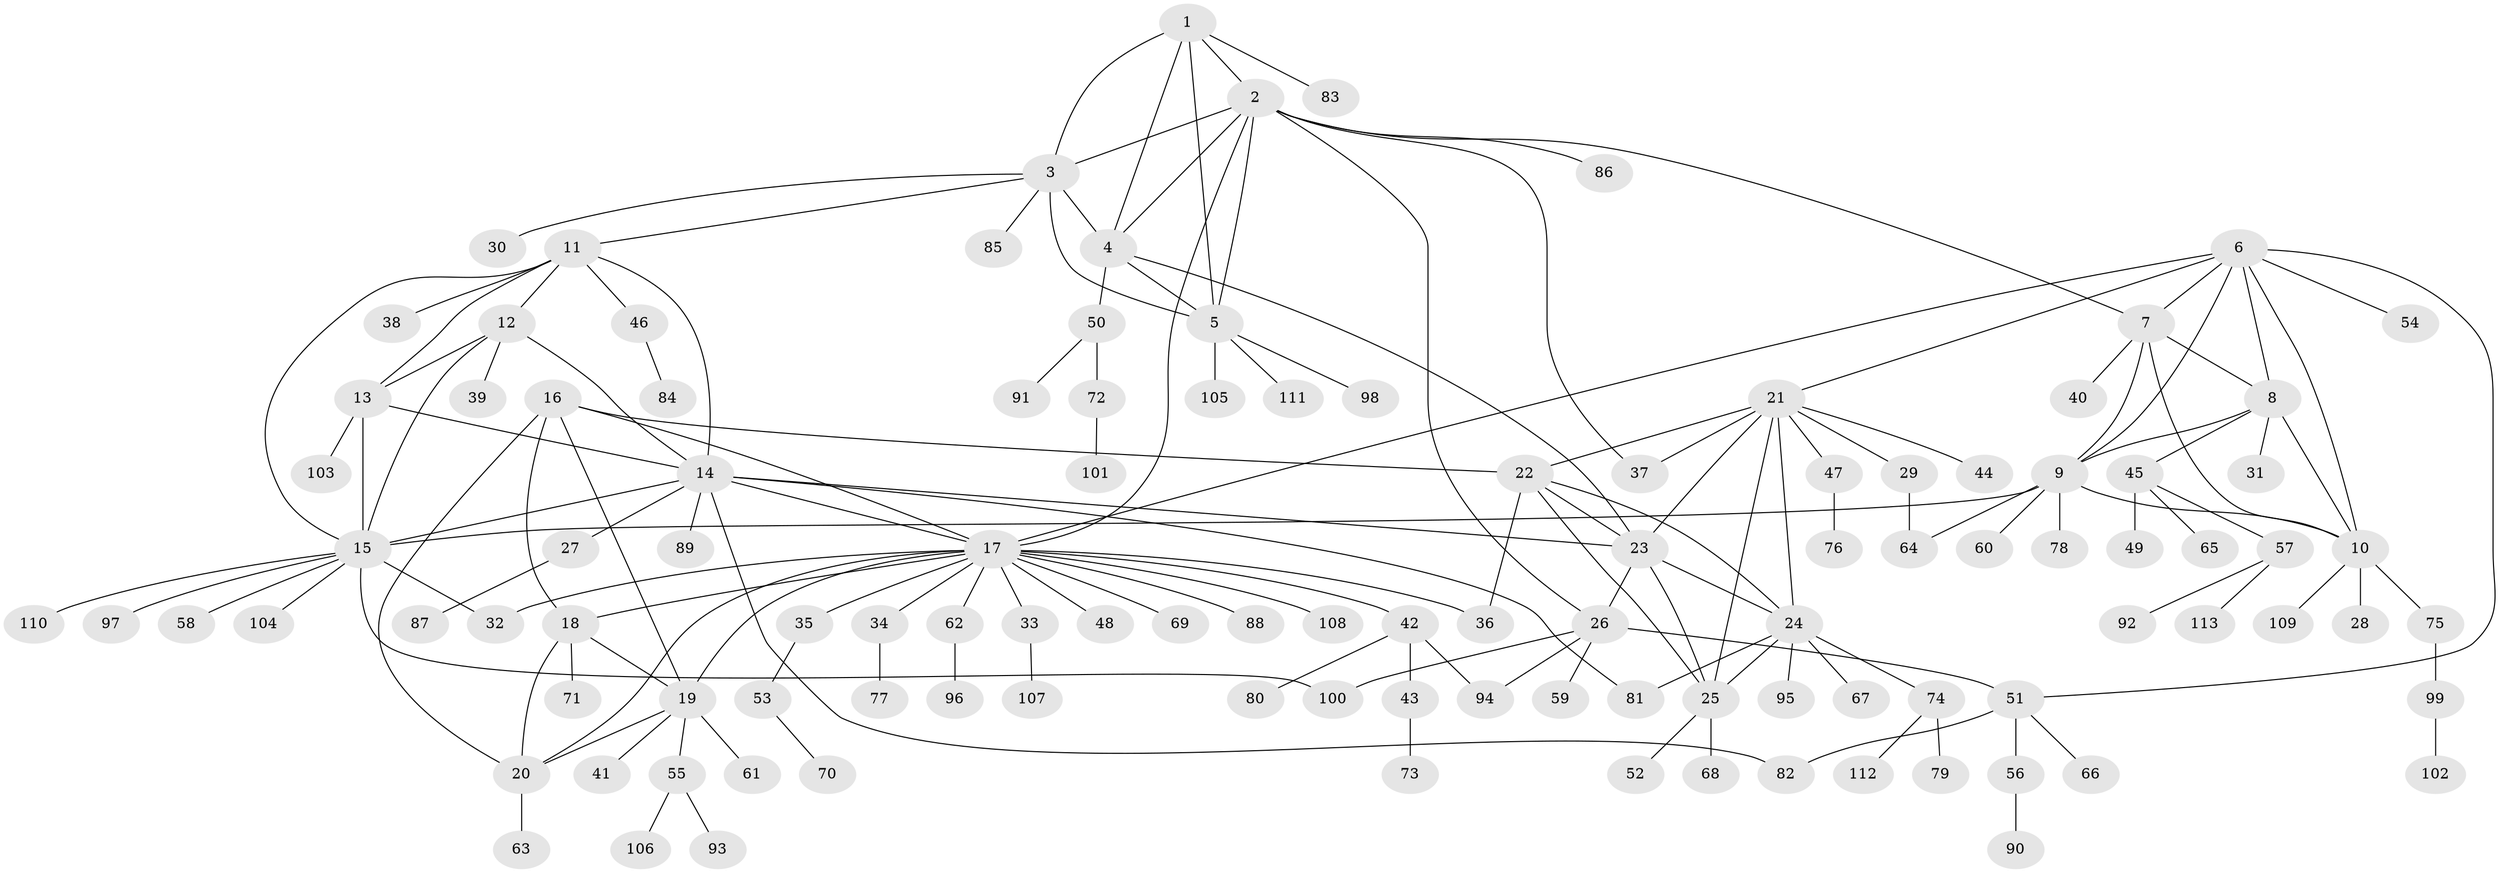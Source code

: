 // Generated by graph-tools (version 1.1) at 2025/16/03/09/25 04:16:11]
// undirected, 113 vertices, 158 edges
graph export_dot {
graph [start="1"]
  node [color=gray90,style=filled];
  1;
  2;
  3;
  4;
  5;
  6;
  7;
  8;
  9;
  10;
  11;
  12;
  13;
  14;
  15;
  16;
  17;
  18;
  19;
  20;
  21;
  22;
  23;
  24;
  25;
  26;
  27;
  28;
  29;
  30;
  31;
  32;
  33;
  34;
  35;
  36;
  37;
  38;
  39;
  40;
  41;
  42;
  43;
  44;
  45;
  46;
  47;
  48;
  49;
  50;
  51;
  52;
  53;
  54;
  55;
  56;
  57;
  58;
  59;
  60;
  61;
  62;
  63;
  64;
  65;
  66;
  67;
  68;
  69;
  70;
  71;
  72;
  73;
  74;
  75;
  76;
  77;
  78;
  79;
  80;
  81;
  82;
  83;
  84;
  85;
  86;
  87;
  88;
  89;
  90;
  91;
  92;
  93;
  94;
  95;
  96;
  97;
  98;
  99;
  100;
  101;
  102;
  103;
  104;
  105;
  106;
  107;
  108;
  109;
  110;
  111;
  112;
  113;
  1 -- 2;
  1 -- 3;
  1 -- 4;
  1 -- 5;
  1 -- 83;
  2 -- 3;
  2 -- 4;
  2 -- 5;
  2 -- 7;
  2 -- 17;
  2 -- 26;
  2 -- 37;
  2 -- 86;
  3 -- 4;
  3 -- 5;
  3 -- 11;
  3 -- 30;
  3 -- 85;
  4 -- 5;
  4 -- 23;
  4 -- 50;
  5 -- 98;
  5 -- 105;
  5 -- 111;
  6 -- 7;
  6 -- 8;
  6 -- 9;
  6 -- 10;
  6 -- 17;
  6 -- 21;
  6 -- 51;
  6 -- 54;
  7 -- 8;
  7 -- 9;
  7 -- 10;
  7 -- 40;
  8 -- 9;
  8 -- 10;
  8 -- 31;
  8 -- 45;
  9 -- 10;
  9 -- 15;
  9 -- 60;
  9 -- 64;
  9 -- 78;
  10 -- 28;
  10 -- 75;
  10 -- 109;
  11 -- 12;
  11 -- 13;
  11 -- 14;
  11 -- 15;
  11 -- 38;
  11 -- 46;
  12 -- 13;
  12 -- 14;
  12 -- 15;
  12 -- 39;
  13 -- 14;
  13 -- 15;
  13 -- 103;
  14 -- 15;
  14 -- 17;
  14 -- 23;
  14 -- 27;
  14 -- 81;
  14 -- 82;
  14 -- 89;
  15 -- 32;
  15 -- 58;
  15 -- 97;
  15 -- 100;
  15 -- 104;
  15 -- 110;
  16 -- 17;
  16 -- 18;
  16 -- 19;
  16 -- 20;
  16 -- 22;
  17 -- 18;
  17 -- 19;
  17 -- 20;
  17 -- 32;
  17 -- 33;
  17 -- 34;
  17 -- 35;
  17 -- 36;
  17 -- 42;
  17 -- 48;
  17 -- 62;
  17 -- 69;
  17 -- 88;
  17 -- 108;
  18 -- 19;
  18 -- 20;
  18 -- 71;
  19 -- 20;
  19 -- 41;
  19 -- 55;
  19 -- 61;
  20 -- 63;
  21 -- 22;
  21 -- 23;
  21 -- 24;
  21 -- 25;
  21 -- 29;
  21 -- 37;
  21 -- 44;
  21 -- 47;
  22 -- 23;
  22 -- 24;
  22 -- 25;
  22 -- 36;
  23 -- 24;
  23 -- 25;
  23 -- 26;
  24 -- 25;
  24 -- 67;
  24 -- 74;
  24 -- 81;
  24 -- 95;
  25 -- 52;
  25 -- 68;
  26 -- 51;
  26 -- 59;
  26 -- 94;
  26 -- 100;
  27 -- 87;
  29 -- 64;
  33 -- 107;
  34 -- 77;
  35 -- 53;
  42 -- 43;
  42 -- 80;
  42 -- 94;
  43 -- 73;
  45 -- 49;
  45 -- 57;
  45 -- 65;
  46 -- 84;
  47 -- 76;
  50 -- 72;
  50 -- 91;
  51 -- 56;
  51 -- 66;
  51 -- 82;
  53 -- 70;
  55 -- 93;
  55 -- 106;
  56 -- 90;
  57 -- 92;
  57 -- 113;
  62 -- 96;
  72 -- 101;
  74 -- 79;
  74 -- 112;
  75 -- 99;
  99 -- 102;
}
